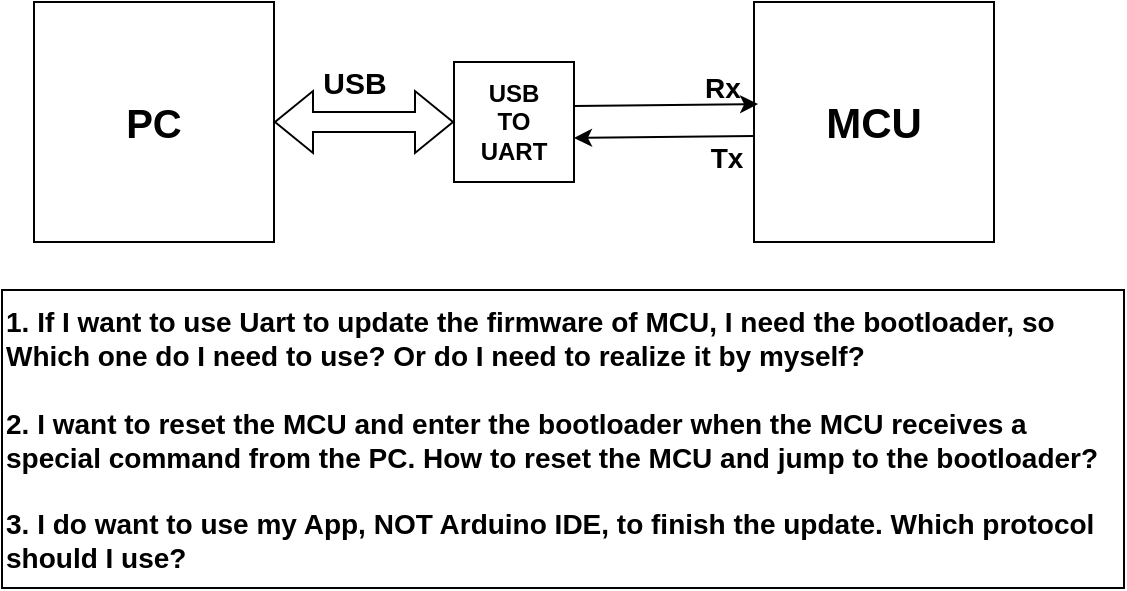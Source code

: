 <mxfile version="22.0.8" type="github">
  <diagram name="第 1 页" id="6WY-a0RJQl_VtvXdREuj">
    <mxGraphModel dx="2074" dy="1118" grid="0" gridSize="10" guides="1" tooltips="1" connect="1" arrows="1" fold="1" page="1" pageScale="1" pageWidth="827" pageHeight="1169" math="0" shadow="0">
      <root>
        <mxCell id="0" />
        <mxCell id="1" parent="0" />
        <mxCell id="i-A8Fx03CHumYEkmey0p-1" value="&lt;b&gt;&lt;font style=&quot;font-size: 20px;&quot;&gt;PC&lt;/font&gt;&lt;/b&gt;" style="whiteSpace=wrap;html=1;aspect=fixed;" vertex="1" parent="1">
          <mxGeometry x="40" y="400" width="120" height="120" as="geometry" />
        </mxCell>
        <mxCell id="i-A8Fx03CHumYEkmey0p-2" value="&lt;b&gt;USB &lt;br&gt;TO&lt;br&gt;UART&lt;/b&gt;" style="rounded=0;whiteSpace=wrap;html=1;" vertex="1" parent="1">
          <mxGeometry x="250" y="430" width="60" height="60" as="geometry" />
        </mxCell>
        <mxCell id="i-A8Fx03CHumYEkmey0p-3" value="&lt;b&gt;&lt;font style=&quot;font-size: 21px;&quot;&gt;MCU&lt;/font&gt;&lt;/b&gt;" style="rounded=0;whiteSpace=wrap;html=1;" vertex="1" parent="1">
          <mxGeometry x="400" y="400" width="120" height="120" as="geometry" />
        </mxCell>
        <mxCell id="i-A8Fx03CHumYEkmey0p-4" value="" style="shape=flexArrow;endArrow=classic;startArrow=classic;html=1;rounded=0;entryX=0;entryY=0.5;entryDx=0;entryDy=0;" edge="1" parent="1" source="i-A8Fx03CHumYEkmey0p-1" target="i-A8Fx03CHumYEkmey0p-2">
          <mxGeometry width="100" height="100" relative="1" as="geometry">
            <mxPoint x="190" y="630" as="sourcePoint" />
            <mxPoint x="290" y="530" as="targetPoint" />
          </mxGeometry>
        </mxCell>
        <mxCell id="i-A8Fx03CHumYEkmey0p-5" value="&lt;b&gt;&lt;font style=&quot;font-size: 15px;&quot;&gt;USB&lt;/font&gt;&lt;/b&gt;" style="edgeLabel;html=1;align=center;verticalAlign=middle;resizable=0;points=[];" vertex="1" connectable="0" parent="i-A8Fx03CHumYEkmey0p-4">
          <mxGeometry x="-0.43" y="3" relative="1" as="geometry">
            <mxPoint x="14" y="-17" as="offset" />
          </mxGeometry>
        </mxCell>
        <mxCell id="i-A8Fx03CHumYEkmey0p-6" value="" style="endArrow=classic;html=1;rounded=0;exitX=1;exitY=0.25;exitDx=0;exitDy=0;entryX=0.017;entryY=0.367;entryDx=0;entryDy=0;entryPerimeter=0;" edge="1" parent="1">
          <mxGeometry width="50" height="50" relative="1" as="geometry">
            <mxPoint x="310" y="452" as="sourcePoint" />
            <mxPoint x="402.04" y="451.04" as="targetPoint" />
          </mxGeometry>
        </mxCell>
        <mxCell id="i-A8Fx03CHumYEkmey0p-7" value="" style="endArrow=classic;html=1;rounded=0;entryX=1;entryY=0.75;entryDx=0;entryDy=0;exitX=0;exitY=0.617;exitDx=0;exitDy=0;exitPerimeter=0;" edge="1" parent="1">
          <mxGeometry width="50" height="50" relative="1" as="geometry">
            <mxPoint x="400" y="467.04" as="sourcePoint" />
            <mxPoint x="310" y="468" as="targetPoint" />
          </mxGeometry>
        </mxCell>
        <mxCell id="i-A8Fx03CHumYEkmey0p-8" value="&lt;b&gt;&lt;font style=&quot;font-size: 14px;&quot;&gt;Rx&lt;/font&gt;&lt;/b&gt;" style="text;html=1;align=center;verticalAlign=middle;resizable=0;points=[];autosize=1;strokeColor=none;fillColor=none;" vertex="1" parent="1">
          <mxGeometry x="364" y="428" width="40" height="30" as="geometry" />
        </mxCell>
        <mxCell id="i-A8Fx03CHumYEkmey0p-9" value="&lt;b&gt;&lt;font style=&quot;font-size: 14px;&quot;&gt;Tx&lt;/font&gt;&lt;/b&gt;" style="text;html=1;align=center;verticalAlign=middle;resizable=0;points=[];autosize=1;strokeColor=none;fillColor=none;" vertex="1" parent="1">
          <mxGeometry x="366" y="463" width="40" height="30" as="geometry" />
        </mxCell>
        <mxCell id="i-A8Fx03CHumYEkmey0p-10" value="&lt;b style=&quot;font-size: 14px;&quot;&gt;1. If I want to use Uart to update the firmware of MCU, I need the bootloader, so Which one do I need to use? Or do I need to realize it by myself?&lt;br&gt;&lt;br&gt;2. I want to reset the MCU and enter the bootloader when the MCU receives a special command from the PC. How to reset the MCU and jump to the bootloader?&lt;br&gt;&lt;br&gt;3. I do want to use my App, NOT Arduino IDE, to finish the update. Which protocol should I use?&lt;/b&gt;" style="rounded=0;whiteSpace=wrap;html=1;align=left;" vertex="1" parent="1">
          <mxGeometry x="24" y="544" width="561" height="149" as="geometry" />
        </mxCell>
      </root>
    </mxGraphModel>
  </diagram>
</mxfile>
